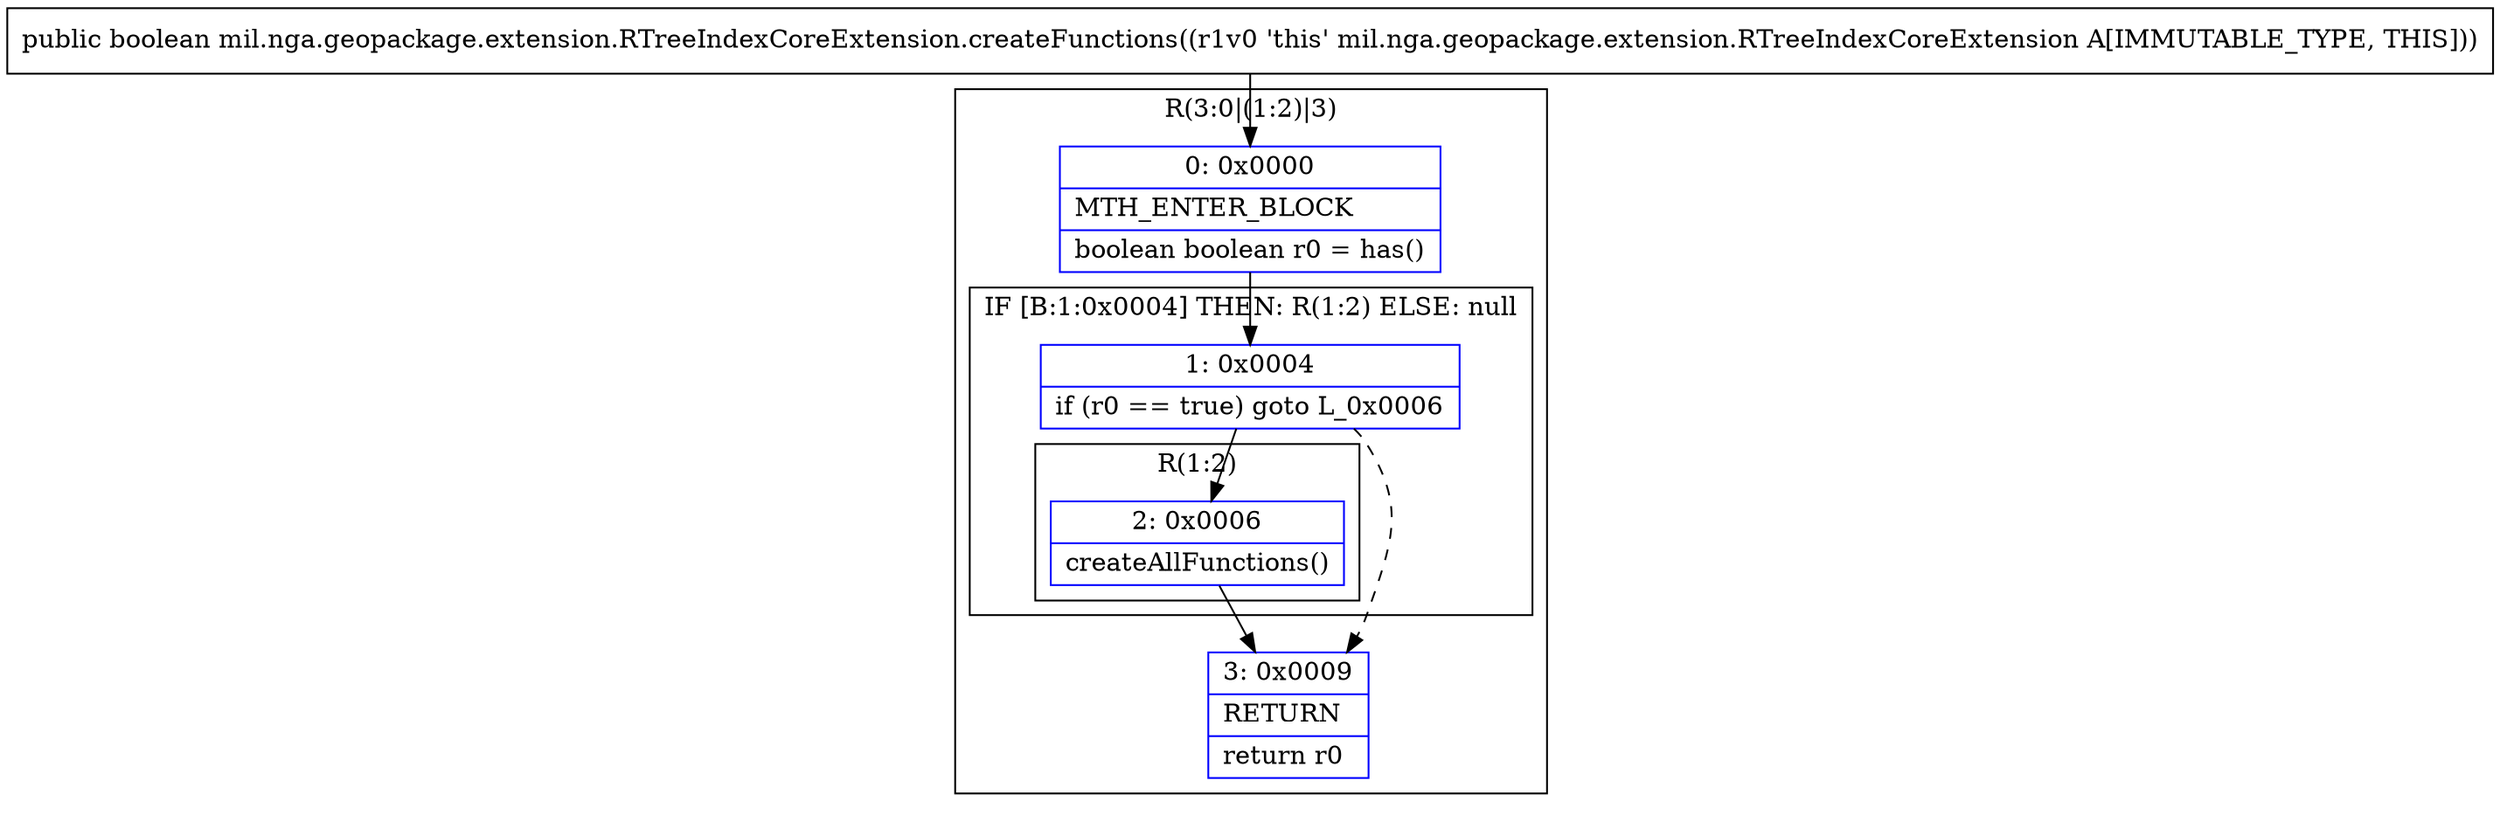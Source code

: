 digraph "CFG formil.nga.geopackage.extension.RTreeIndexCoreExtension.createFunctions()Z" {
subgraph cluster_Region_650517466 {
label = "R(3:0|(1:2)|3)";
node [shape=record,color=blue];
Node_0 [shape=record,label="{0\:\ 0x0000|MTH_ENTER_BLOCK\l|boolean boolean r0 = has()\l}"];
subgraph cluster_IfRegion_323172779 {
label = "IF [B:1:0x0004] THEN: R(1:2) ELSE: null";
node [shape=record,color=blue];
Node_1 [shape=record,label="{1\:\ 0x0004|if (r0 == true) goto L_0x0006\l}"];
subgraph cluster_Region_767609382 {
label = "R(1:2)";
node [shape=record,color=blue];
Node_2 [shape=record,label="{2\:\ 0x0006|createAllFunctions()\l}"];
}
}
Node_3 [shape=record,label="{3\:\ 0x0009|RETURN\l|return r0\l}"];
}
MethodNode[shape=record,label="{public boolean mil.nga.geopackage.extension.RTreeIndexCoreExtension.createFunctions((r1v0 'this' mil.nga.geopackage.extension.RTreeIndexCoreExtension A[IMMUTABLE_TYPE, THIS])) }"];
MethodNode -> Node_0;
Node_0 -> Node_1;
Node_1 -> Node_2;
Node_1 -> Node_3[style=dashed];
Node_2 -> Node_3;
}

